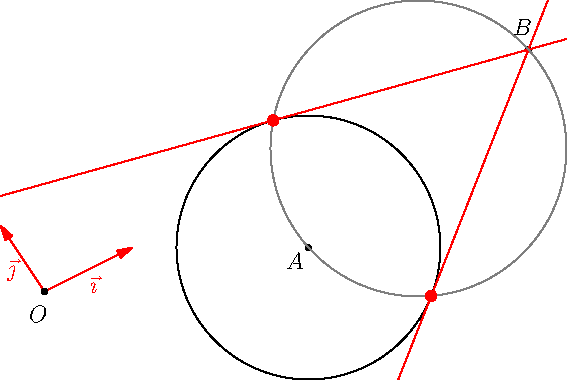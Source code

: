import geometry;
size(10cm,0);

currentcoordsys=cartesiansystem((0,0),i=(1,0.5),j=(-0.5,.75));
show(currentcoordsys, xpen=invisible);

point A=(2.5,-1);
point B=A+(3,1);
dot("$A$",A,SW);
dot("$B$",B,2N+0.5W);

circle c1=circle(A,1.5);
draw(c1);

/*<asyxml><view file="modules/geometry.asy" type="line[]" signature="tangents(circle,point)"/></asyxml>*/
line[] tgt=tangents(c1,B);
draw(tgt,red);
/*<asyxml><view file="modules/geometry.asy" type="circle" signature="circle(point,point)"/></asyxml>*/
draw(circle(B,A),grey);

// dot(intersectionpoints(c1,circle(B,A)),red);
for (int i=0; i<tgt.length; ++i) {
  dot(intersectionpoints(c1,tgt[i]),2mm+red);
}
